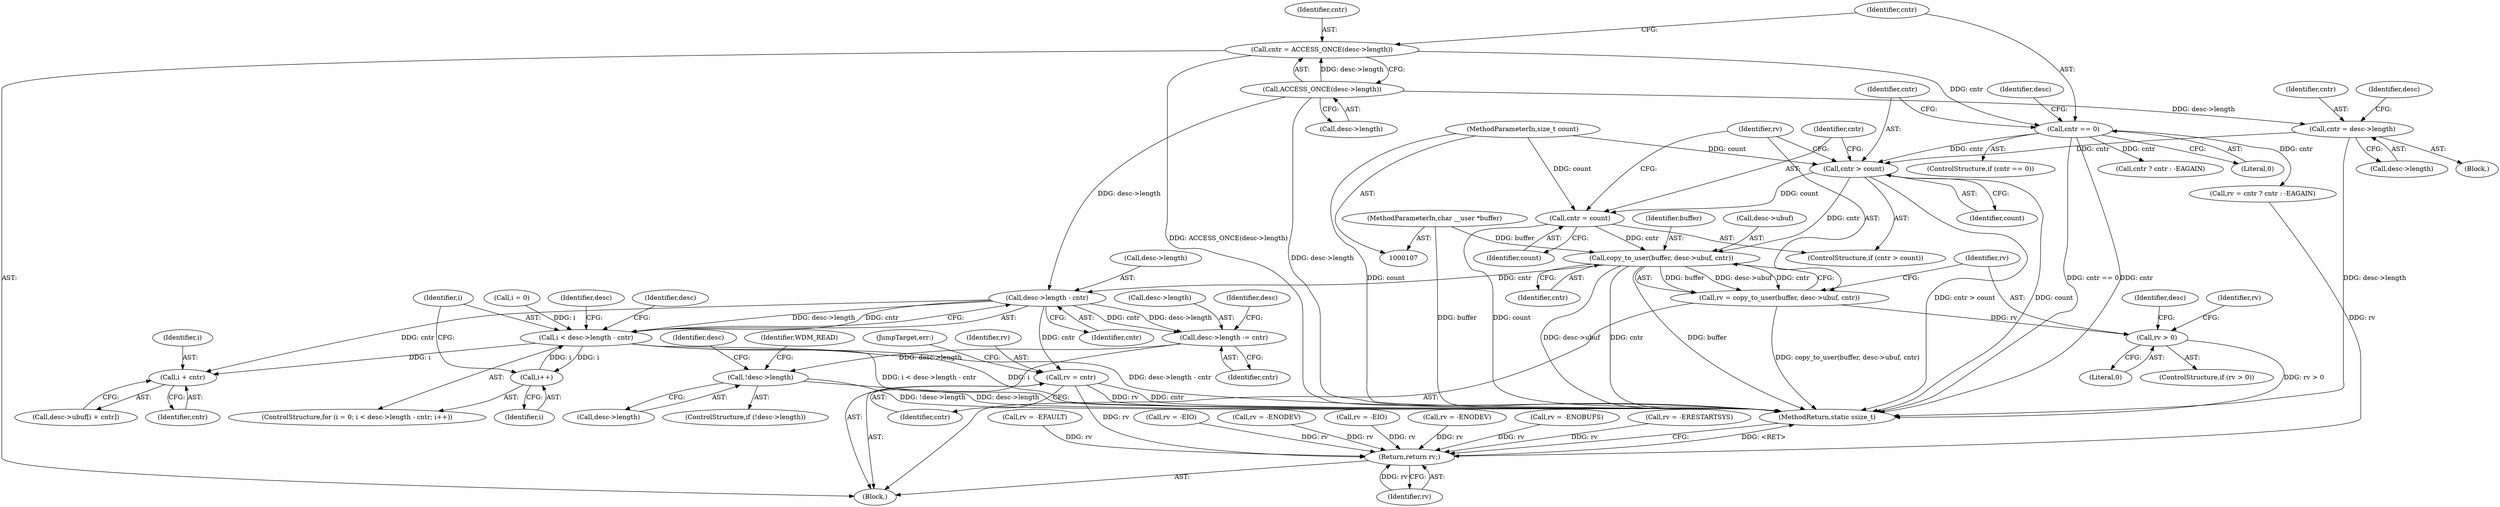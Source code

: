 digraph "0_linux_c0f5ecee4e741667b2493c742b60b6218d40b3aa_1@API" {
"1000358" [label="(Call,copy_to_user(buffer, desc->ubuf, cntr))"];
"1000109" [label="(MethodParameterIn,char __user *buffer)"];
"1000350" [label="(Call,cntr > count)"];
"1000339" [label="(Call,cntr = desc->length)"];
"1000141" [label="(Call,ACCESS_ONCE(desc->length))"];
"1000146" [label="(Call,cntr == 0)"];
"1000139" [label="(Call,cntr = ACCESS_ONCE(desc->length))"];
"1000110" [label="(MethodParameterIn,size_t count)"];
"1000353" [label="(Call,cntr = count)"];
"1000356" [label="(Call,rv = copy_to_user(buffer, desc->ubuf, cntr))"];
"1000365" [label="(Call,rv > 0)"];
"1000385" [label="(Call,desc->length - cntr)"];
"1000383" [label="(Call,i < desc->length - cntr)"];
"1000390" [label="(Call,i++)"];
"1000402" [label="(Call,i + cntr)"];
"1000405" [label="(Call,desc->length -= cntr)"];
"1000411" [label="(Call,!desc->length)"];
"1000426" [label="(Call,rv = cntr)"];
"1000435" [label="(Return,return rv;)"];
"1000369" [label="(Call,rv = -EFAULT)"];
"1000411" [label="(Call,!desc->length)"];
"1000410" [label="(ControlStructure,if (!desc->length))"];
"1000390" [label="(Call,i++)"];
"1000347" [label="(Identifier,desc)"];
"1000148" [label="(Literal,0)"];
"1000292" [label="(Call,rv = -EIO)"];
"1000429" [label="(JumpTarget,err:)"];
"1000146" [label="(Call,cntr == 0)"];
"1000380" [label="(Call,i = 0)"];
"1000366" [label="(Identifier,rv)"];
"1000239" [label="(Call,rv = -ENODEV)"];
"1000355" [label="(Identifier,count)"];
"1000367" [label="(Literal,0)"];
"1000385" [label="(Call,desc->length - cntr)"];
"1000413" [label="(Identifier,desc)"];
"1000145" [label="(ControlStructure,if (cntr == 0))"];
"1000340" [label="(Identifier,cntr)"];
"1000252" [label="(Call,rv = -EIO)"];
"1000405" [label="(Call,desc->length -= cntr)"];
"1000437" [label="(MethodReturn,static ssize_t)"];
"1000358" [label="(Call,copy_to_user(buffer, desc->ubuf, cntr))"];
"1000391" [label="(Identifier,i)"];
"1000356" [label="(Call,rv = copy_to_user(buffer, desc->ubuf, cntr))"];
"1000357" [label="(Identifier,rv)"];
"1000142" [label="(Call,desc->length)"];
"1000409" [label="(Identifier,cntr)"];
"1000365" [label="(Call,rv > 0)"];
"1000164" [label="(Call,rv = -ENODEV)"];
"1000403" [label="(Identifier,i)"];
"1000112" [label="(Block,)"];
"1000341" [label="(Call,desc->length)"];
"1000339" [label="(Call,cntr = desc->length)"];
"1000147" [label="(Identifier,cntr)"];
"1000152" [label="(Identifier,desc)"];
"1000110" [label="(MethodParameterIn,size_t count)"];
"1000424" [label="(Identifier,desc)"];
"1000359" [label="(Identifier,buffer)"];
"1000354" [label="(Identifier,cntr)"];
"1000426" [label="(Call,rv = cntr)"];
"1000416" [label="(Identifier,WDM_READ)"];
"1000208" [label="(Call,cntr ? cntr : -EAGAIN)"];
"1000377" [label="(Identifier,desc)"];
"1000404" [label="(Identifier,cntr)"];
"1000379" [label="(ControlStructure,for (i = 0; i < desc->length - cntr; i++))"];
"1000140" [label="(Identifier,cntr)"];
"1000364" [label="(ControlStructure,if (rv > 0))"];
"1000389" [label="(Identifier,cntr)"];
"1000427" [label="(Identifier,rv)"];
"1000141" [label="(Call,ACCESS_ONCE(desc->length))"];
"1000412" [label="(Call,desc->length)"];
"1000363" [label="(Identifier,cntr)"];
"1000436" [label="(Identifier,rv)"];
"1000349" [label="(ControlStructure,if (cntr > count))"];
"1000139" [label="(Call,cntr = ACCESS_ONCE(desc->length))"];
"1000395" [label="(Identifier,desc)"];
"1000353" [label="(Call,cntr = count)"];
"1000435" [label="(Return,return rv;)"];
"1000351" [label="(Identifier,cntr)"];
"1000352" [label="(Identifier,count)"];
"1000370" [label="(Identifier,rv)"];
"1000149" [label="(Block,)"];
"1000386" [label="(Call,desc->length)"];
"1000398" [label="(Call,desc->ubuf[i + cntr])"];
"1000402" [label="(Call,i + cntr)"];
"1000183" [label="(Call,rv = -ENOBUFS)"];
"1000407" [label="(Identifier,desc)"];
"1000267" [label="(Call,rv = -ERESTARTSYS)"];
"1000384" [label="(Identifier,i)"];
"1000383" [label="(Call,i < desc->length - cntr)"];
"1000350" [label="(Call,cntr > count)"];
"1000360" [label="(Call,desc->ubuf)"];
"1000109" [label="(MethodParameterIn,char __user *buffer)"];
"1000406" [label="(Call,desc->length)"];
"1000428" [label="(Identifier,cntr)"];
"1000206" [label="(Call,rv = cntr ? cntr : -EAGAIN)"];
"1000358" -> "1000356"  [label="AST: "];
"1000358" -> "1000363"  [label="CFG: "];
"1000359" -> "1000358"  [label="AST: "];
"1000360" -> "1000358"  [label="AST: "];
"1000363" -> "1000358"  [label="AST: "];
"1000356" -> "1000358"  [label="CFG: "];
"1000358" -> "1000437"  [label="DDG: desc->ubuf"];
"1000358" -> "1000437"  [label="DDG: cntr"];
"1000358" -> "1000437"  [label="DDG: buffer"];
"1000358" -> "1000356"  [label="DDG: buffer"];
"1000358" -> "1000356"  [label="DDG: desc->ubuf"];
"1000358" -> "1000356"  [label="DDG: cntr"];
"1000109" -> "1000358"  [label="DDG: buffer"];
"1000350" -> "1000358"  [label="DDG: cntr"];
"1000353" -> "1000358"  [label="DDG: cntr"];
"1000358" -> "1000385"  [label="DDG: cntr"];
"1000109" -> "1000107"  [label="AST: "];
"1000109" -> "1000437"  [label="DDG: buffer"];
"1000350" -> "1000349"  [label="AST: "];
"1000350" -> "1000352"  [label="CFG: "];
"1000351" -> "1000350"  [label="AST: "];
"1000352" -> "1000350"  [label="AST: "];
"1000354" -> "1000350"  [label="CFG: "];
"1000357" -> "1000350"  [label="CFG: "];
"1000350" -> "1000437"  [label="DDG: cntr > count"];
"1000350" -> "1000437"  [label="DDG: count"];
"1000339" -> "1000350"  [label="DDG: cntr"];
"1000146" -> "1000350"  [label="DDG: cntr"];
"1000110" -> "1000350"  [label="DDG: count"];
"1000350" -> "1000353"  [label="DDG: count"];
"1000339" -> "1000149"  [label="AST: "];
"1000339" -> "1000341"  [label="CFG: "];
"1000340" -> "1000339"  [label="AST: "];
"1000341" -> "1000339"  [label="AST: "];
"1000347" -> "1000339"  [label="CFG: "];
"1000339" -> "1000437"  [label="DDG: desc->length"];
"1000141" -> "1000339"  [label="DDG: desc->length"];
"1000141" -> "1000139"  [label="AST: "];
"1000141" -> "1000142"  [label="CFG: "];
"1000142" -> "1000141"  [label="AST: "];
"1000139" -> "1000141"  [label="CFG: "];
"1000141" -> "1000437"  [label="DDG: desc->length"];
"1000141" -> "1000139"  [label="DDG: desc->length"];
"1000141" -> "1000385"  [label="DDG: desc->length"];
"1000146" -> "1000145"  [label="AST: "];
"1000146" -> "1000148"  [label="CFG: "];
"1000147" -> "1000146"  [label="AST: "];
"1000148" -> "1000146"  [label="AST: "];
"1000152" -> "1000146"  [label="CFG: "];
"1000351" -> "1000146"  [label="CFG: "];
"1000146" -> "1000437"  [label="DDG: cntr == 0"];
"1000146" -> "1000437"  [label="DDG: cntr"];
"1000139" -> "1000146"  [label="DDG: cntr"];
"1000146" -> "1000206"  [label="DDG: cntr"];
"1000146" -> "1000208"  [label="DDG: cntr"];
"1000139" -> "1000112"  [label="AST: "];
"1000140" -> "1000139"  [label="AST: "];
"1000147" -> "1000139"  [label="CFG: "];
"1000139" -> "1000437"  [label="DDG: ACCESS_ONCE(desc->length)"];
"1000110" -> "1000107"  [label="AST: "];
"1000110" -> "1000437"  [label="DDG: count"];
"1000110" -> "1000353"  [label="DDG: count"];
"1000353" -> "1000349"  [label="AST: "];
"1000353" -> "1000355"  [label="CFG: "];
"1000354" -> "1000353"  [label="AST: "];
"1000355" -> "1000353"  [label="AST: "];
"1000357" -> "1000353"  [label="CFG: "];
"1000353" -> "1000437"  [label="DDG: count"];
"1000356" -> "1000112"  [label="AST: "];
"1000357" -> "1000356"  [label="AST: "];
"1000366" -> "1000356"  [label="CFG: "];
"1000356" -> "1000437"  [label="DDG: copy_to_user(buffer, desc->ubuf, cntr)"];
"1000356" -> "1000365"  [label="DDG: rv"];
"1000365" -> "1000364"  [label="AST: "];
"1000365" -> "1000367"  [label="CFG: "];
"1000366" -> "1000365"  [label="AST: "];
"1000367" -> "1000365"  [label="AST: "];
"1000370" -> "1000365"  [label="CFG: "];
"1000377" -> "1000365"  [label="CFG: "];
"1000365" -> "1000437"  [label="DDG: rv > 0"];
"1000385" -> "1000383"  [label="AST: "];
"1000385" -> "1000389"  [label="CFG: "];
"1000386" -> "1000385"  [label="AST: "];
"1000389" -> "1000385"  [label="AST: "];
"1000383" -> "1000385"  [label="CFG: "];
"1000385" -> "1000383"  [label="DDG: desc->length"];
"1000385" -> "1000383"  [label="DDG: cntr"];
"1000385" -> "1000402"  [label="DDG: cntr"];
"1000385" -> "1000405"  [label="DDG: cntr"];
"1000385" -> "1000405"  [label="DDG: desc->length"];
"1000385" -> "1000426"  [label="DDG: cntr"];
"1000383" -> "1000379"  [label="AST: "];
"1000384" -> "1000383"  [label="AST: "];
"1000395" -> "1000383"  [label="CFG: "];
"1000407" -> "1000383"  [label="CFG: "];
"1000383" -> "1000437"  [label="DDG: i < desc->length - cntr"];
"1000383" -> "1000437"  [label="DDG: i"];
"1000383" -> "1000437"  [label="DDG: desc->length - cntr"];
"1000390" -> "1000383"  [label="DDG: i"];
"1000380" -> "1000383"  [label="DDG: i"];
"1000383" -> "1000390"  [label="DDG: i"];
"1000383" -> "1000402"  [label="DDG: i"];
"1000390" -> "1000379"  [label="AST: "];
"1000390" -> "1000391"  [label="CFG: "];
"1000391" -> "1000390"  [label="AST: "];
"1000384" -> "1000390"  [label="CFG: "];
"1000402" -> "1000398"  [label="AST: "];
"1000402" -> "1000404"  [label="CFG: "];
"1000403" -> "1000402"  [label="AST: "];
"1000404" -> "1000402"  [label="AST: "];
"1000398" -> "1000402"  [label="CFG: "];
"1000405" -> "1000112"  [label="AST: "];
"1000405" -> "1000409"  [label="CFG: "];
"1000406" -> "1000405"  [label="AST: "];
"1000409" -> "1000405"  [label="AST: "];
"1000413" -> "1000405"  [label="CFG: "];
"1000405" -> "1000411"  [label="DDG: desc->length"];
"1000411" -> "1000410"  [label="AST: "];
"1000411" -> "1000412"  [label="CFG: "];
"1000412" -> "1000411"  [label="AST: "];
"1000416" -> "1000411"  [label="CFG: "];
"1000424" -> "1000411"  [label="CFG: "];
"1000411" -> "1000437"  [label="DDG: !desc->length"];
"1000411" -> "1000437"  [label="DDG: desc->length"];
"1000426" -> "1000112"  [label="AST: "];
"1000426" -> "1000428"  [label="CFG: "];
"1000427" -> "1000426"  [label="AST: "];
"1000428" -> "1000426"  [label="AST: "];
"1000429" -> "1000426"  [label="CFG: "];
"1000426" -> "1000437"  [label="DDG: cntr"];
"1000426" -> "1000437"  [label="DDG: rv"];
"1000426" -> "1000435"  [label="DDG: rv"];
"1000435" -> "1000112"  [label="AST: "];
"1000435" -> "1000436"  [label="CFG: "];
"1000436" -> "1000435"  [label="AST: "];
"1000437" -> "1000435"  [label="CFG: "];
"1000435" -> "1000437"  [label="DDG: <RET>"];
"1000436" -> "1000435"  [label="DDG: rv"];
"1000292" -> "1000435"  [label="DDG: rv"];
"1000239" -> "1000435"  [label="DDG: rv"];
"1000183" -> "1000435"  [label="DDG: rv"];
"1000267" -> "1000435"  [label="DDG: rv"];
"1000206" -> "1000435"  [label="DDG: rv"];
"1000164" -> "1000435"  [label="DDG: rv"];
"1000252" -> "1000435"  [label="DDG: rv"];
"1000369" -> "1000435"  [label="DDG: rv"];
}
